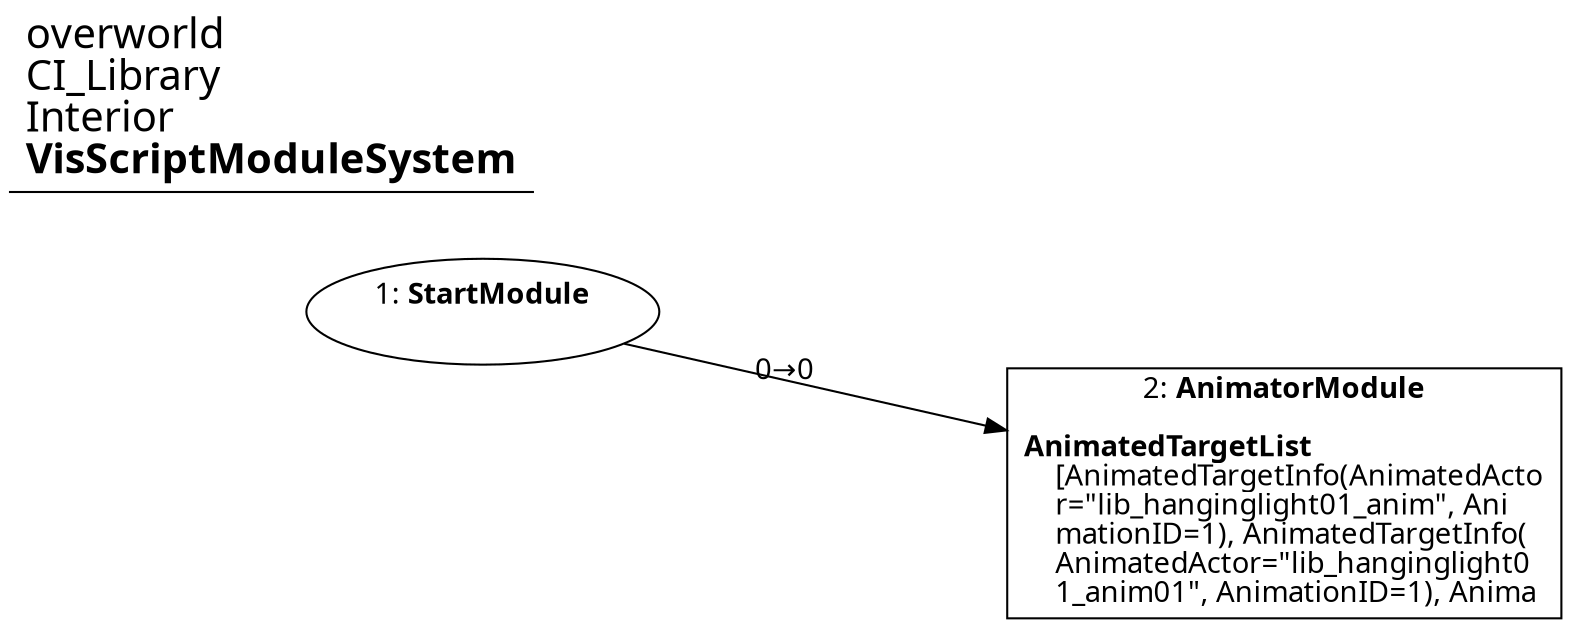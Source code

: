 digraph {
    layout = fdp;
    overlap = prism;
    sep = "+16";
    splines = spline;

    node [ shape = box ];

    graph [ fontname = "Segoe UI" ];
    node [ fontname = "Segoe UI" ];
    edge [ fontname = "Segoe UI" ];

    1 [ label = <1: <b>StartModule</b><br/><br/>> ];
    1 [ shape = oval ]
    1 [ pos = "0.123,-0.029000001!" ];
    1 -> 2 [ label = "0→0" ];

    2 [ label = <2: <b>AnimatorModule</b><br/><br/><b>AnimatedTargetList</b><br align="left"/>    [AnimatedTargetInfo(AnimatedActo<br align="left"/>    r=&quot;lib_hanginglight01_anim&quot;, Ani<br align="left"/>    mationID=1), AnimatedTargetInfo(<br align="left"/>    AnimatedActor=&quot;lib_hanginglight0<br align="left"/>    1_anim01&quot;, AnimationID=1), Anima<br align="left"/>> ];
    2 [ pos = "0.323,-0.09200001!" ];

    title [ pos = "0.12200001,-0.028!" ];
    title [ shape = underline ];
    title [ label = <<font point-size="20">overworld<br align="left"/>CI_Library<br align="left"/>Interior<br align="left"/><b>VisScriptModuleSystem</b><br align="left"/></font>> ];
}
